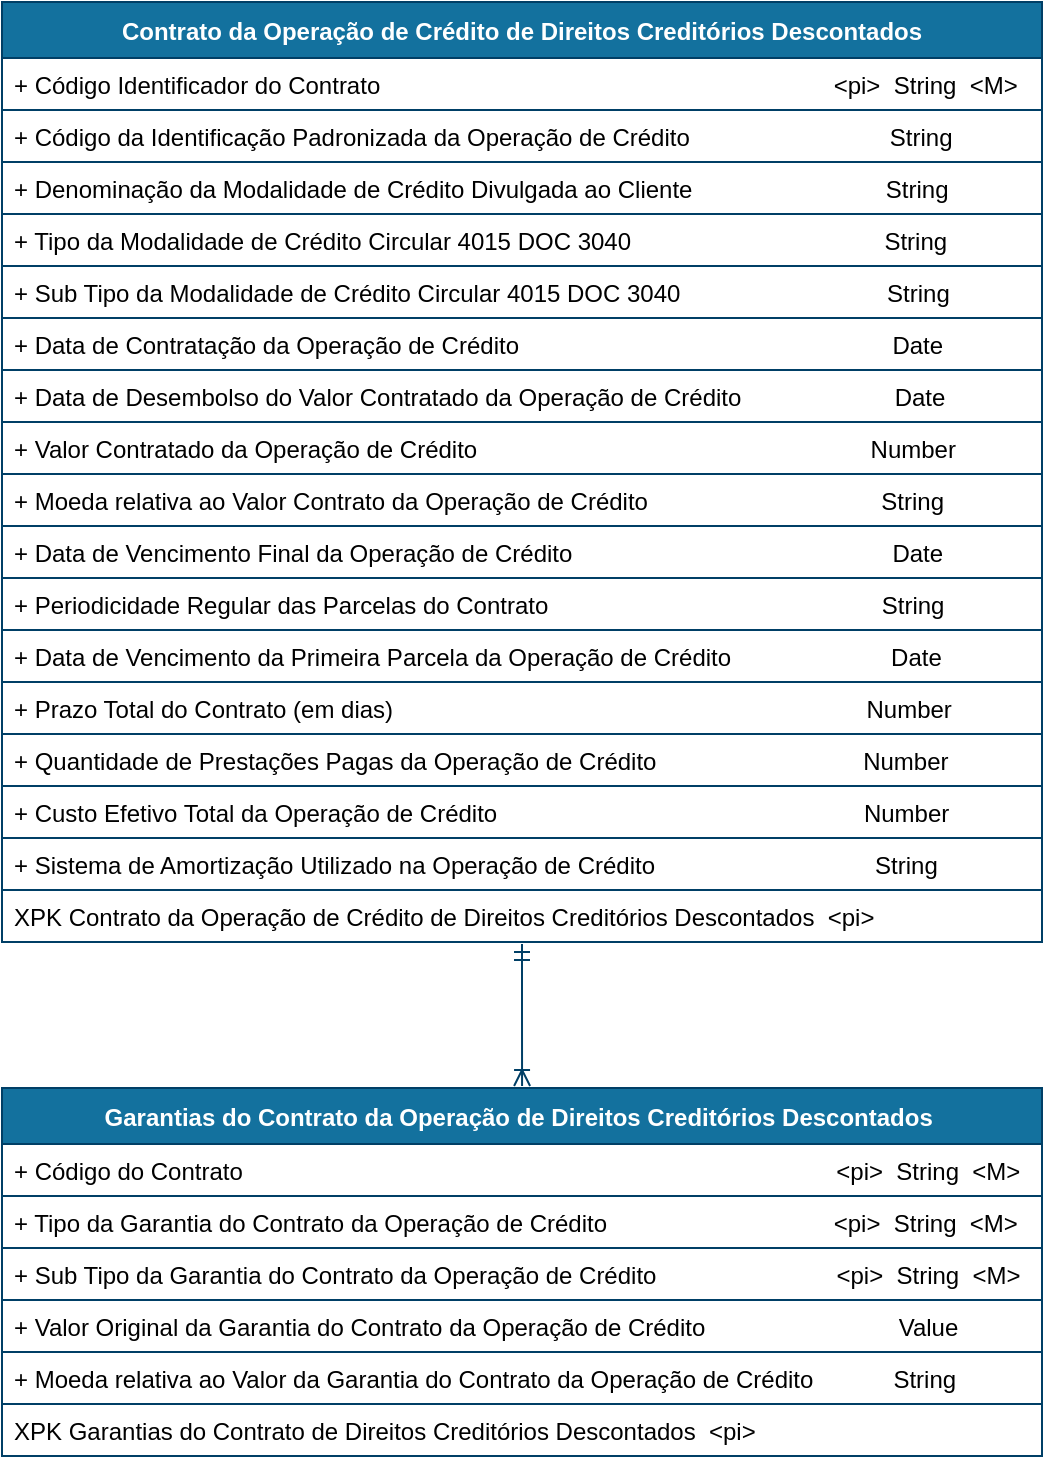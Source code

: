 <mxfile version="14.4.7" type="device"><diagram id="R2lEEEUBdFMjLlhIrx00" name="Warranties_InvoiceFinancings"><mxGraphModel dx="6849" dy="3831" grid="1" gridSize="10" guides="1" tooltips="1" connect="1" arrows="1" fold="1" page="1" pageScale="1" pageWidth="1169" pageHeight="827" math="0" shadow="0" extFonts="Permanent Marker^https://fonts.googleapis.com/css?family=Permanent+Marker"><root><mxCell id="0"/><mxCell id="1" parent="0"/><mxCell id="w2ZqvSfKimbtR9CCdFCP-21" value="Contrato da Operação de Crédito de Direitos Creditórios Descontados" style="swimlane;fontStyle=1;childLayout=stackLayout;horizontal=1;startSize=28;horizontalStack=0;resizeParent=1;resizeParentMax=0;resizeLast=0;collapsible=1;marginBottom=0;rounded=0;shadow=0;comic=0;sketch=0;align=center;html=0;autosize=1;fillColor=#13719E;strokeColor=#003F66;fontColor=#FFFFFF;" vertex="1" parent="1"><mxGeometry x="-5800" y="-3275" width="520" height="470" as="geometry"/></mxCell><mxCell id="w2ZqvSfKimbtR9CCdFCP-22" value="+ Código Identificador do Contrato                                                                    &lt;pi&gt;  String  &lt;M&gt;" style="text;fillColor=none;align=left;verticalAlign=top;spacingLeft=4;spacingRight=4;overflow=hidden;rotatable=0;points=[[0,0.5],[1,0.5]];portConstraint=eastwest;strokeColor=#003F66;" vertex="1" parent="w2ZqvSfKimbtR9CCdFCP-21"><mxGeometry y="28" width="520" height="26" as="geometry"/></mxCell><mxCell id="w2ZqvSfKimbtR9CCdFCP-23" value="+ Código da Identificação Padronizada da Operação de Crédito                              String      " style="text;fillColor=none;align=left;verticalAlign=top;spacingLeft=4;spacingRight=4;overflow=hidden;rotatable=0;points=[[0,0.5],[1,0.5]];portConstraint=eastwest;strokeColor=#003F66;" vertex="1" parent="w2ZqvSfKimbtR9CCdFCP-21"><mxGeometry y="54" width="520" height="26" as="geometry"/></mxCell><mxCell id="w2ZqvSfKimbtR9CCdFCP-24" value="+ Denominação da Modalidade de Crédito Divulgada ao Cliente                             String" style="text;fillColor=none;align=left;verticalAlign=top;spacingLeft=4;spacingRight=4;overflow=hidden;rotatable=0;points=[[0,0.5],[1,0.5]];portConstraint=eastwest;strokeColor=#003F66;" vertex="1" parent="w2ZqvSfKimbtR9CCdFCP-21"><mxGeometry y="80" width="520" height="26" as="geometry"/></mxCell><mxCell id="w2ZqvSfKimbtR9CCdFCP-25" value="+ Tipo da Modalidade de Crédito Circular 4015 DOC 3040                                      String" style="text;fillColor=none;align=left;verticalAlign=top;spacingLeft=4;spacingRight=4;overflow=hidden;rotatable=0;points=[[0,0.5],[1,0.5]];portConstraint=eastwest;strokeColor=#003F66;" vertex="1" parent="w2ZqvSfKimbtR9CCdFCP-21"><mxGeometry y="106" width="520" height="26" as="geometry"/></mxCell><mxCell id="w2ZqvSfKimbtR9CCdFCP-26" value="+ Sub Tipo da Modalidade de Crédito Circular 4015 DOC 3040                               String" style="text;fillColor=none;align=left;verticalAlign=top;spacingLeft=4;spacingRight=4;overflow=hidden;rotatable=0;points=[[0,0.5],[1,0.5]];portConstraint=eastwest;strokeColor=#003F66;" vertex="1" parent="w2ZqvSfKimbtR9CCdFCP-21"><mxGeometry y="132" width="520" height="26" as="geometry"/></mxCell><mxCell id="w2ZqvSfKimbtR9CCdFCP-27" value="+ Data de Contratação da Operação de Crédito                                                        Date" style="text;fillColor=none;align=left;verticalAlign=top;spacingLeft=4;spacingRight=4;overflow=hidden;rotatable=0;points=[[0,0.5],[1,0.5]];portConstraint=eastwest;strokeColor=#003F66;" vertex="1" parent="w2ZqvSfKimbtR9CCdFCP-21"><mxGeometry y="158" width="520" height="26" as="geometry"/></mxCell><mxCell id="w2ZqvSfKimbtR9CCdFCP-28" value="+ Data de Desembolso do Valor Contratado da Operação de Crédito                       Date" style="text;fillColor=none;align=left;verticalAlign=top;spacingLeft=4;spacingRight=4;overflow=hidden;rotatable=0;points=[[0,0.5],[1,0.5]];portConstraint=eastwest;strokeColor=#003F66;" vertex="1" parent="w2ZqvSfKimbtR9CCdFCP-21"><mxGeometry y="184" width="520" height="26" as="geometry"/></mxCell><mxCell id="w2ZqvSfKimbtR9CCdFCP-29" value="+ Valor Contratado da Operação de Crédito                                                           Number" style="text;fillColor=none;align=left;verticalAlign=top;spacingLeft=4;spacingRight=4;overflow=hidden;rotatable=0;points=[[0,0.5],[1,0.5]];portConstraint=eastwest;strokeColor=#003F66;" vertex="1" parent="w2ZqvSfKimbtR9CCdFCP-21"><mxGeometry y="210" width="520" height="26" as="geometry"/></mxCell><mxCell id="w2ZqvSfKimbtR9CCdFCP-30" value="+ Moeda relativa ao Valor Contrato da Operação de Crédito                                   String" style="text;fillColor=none;align=left;verticalAlign=top;spacingLeft=4;spacingRight=4;overflow=hidden;rotatable=0;points=[[0,0.5],[1,0.5]];portConstraint=eastwest;strokeColor=#003F66;" vertex="1" parent="w2ZqvSfKimbtR9CCdFCP-21"><mxGeometry y="236" width="520" height="26" as="geometry"/></mxCell><mxCell id="w2ZqvSfKimbtR9CCdFCP-31" value="+ Data de Vencimento Final da Operação de Crédito                                                Date" style="text;fillColor=none;align=left;verticalAlign=top;spacingLeft=4;spacingRight=4;overflow=hidden;rotatable=0;points=[[0,0.5],[1,0.5]];portConstraint=eastwest;strokeColor=#003F66;" vertex="1" parent="w2ZqvSfKimbtR9CCdFCP-21"><mxGeometry y="262" width="520" height="26" as="geometry"/></mxCell><mxCell id="w2ZqvSfKimbtR9CCdFCP-32" value="+ Periodicidade Regular das Parcelas do Contrato                                                  String" style="text;fillColor=none;align=left;verticalAlign=top;spacingLeft=4;spacingRight=4;overflow=hidden;rotatable=0;points=[[0,0.5],[1,0.5]];portConstraint=eastwest;strokeColor=#003F66;" vertex="1" parent="w2ZqvSfKimbtR9CCdFCP-21"><mxGeometry y="288" width="520" height="26" as="geometry"/></mxCell><mxCell id="w2ZqvSfKimbtR9CCdFCP-34" value="+ Data de Vencimento da Primeira Parcela da Operação de Crédito                        Date" style="text;fillColor=none;align=left;verticalAlign=top;spacingLeft=4;spacingRight=4;overflow=hidden;rotatable=0;points=[[0,0.5],[1,0.5]];portConstraint=eastwest;strokeColor=#003F66;" vertex="1" parent="w2ZqvSfKimbtR9CCdFCP-21"><mxGeometry y="314" width="520" height="26" as="geometry"/></mxCell><mxCell id="w2ZqvSfKimbtR9CCdFCP-35" value="+ Prazo Total do Contrato (em dias)                                                                       Number  " style="text;fillColor=none;align=left;verticalAlign=top;spacingLeft=4;spacingRight=4;overflow=hidden;rotatable=0;points=[[0,0.5],[1,0.5]];portConstraint=eastwest;strokeColor=#003F66;" vertex="1" parent="w2ZqvSfKimbtR9CCdFCP-21"><mxGeometry y="340" width="520" height="26" as="geometry"/></mxCell><mxCell id="w2ZqvSfKimbtR9CCdFCP-36" value="+ Quantidade de Prestações Pagas da Operação de Crédito                               Number  " style="text;fillColor=none;align=left;verticalAlign=top;spacingLeft=4;spacingRight=4;overflow=hidden;rotatable=0;points=[[0,0.5],[1,0.5]];portConstraint=eastwest;strokeColor=#003F66;" vertex="1" parent="w2ZqvSfKimbtR9CCdFCP-21"><mxGeometry y="366" width="520" height="26" as="geometry"/></mxCell><mxCell id="w2ZqvSfKimbtR9CCdFCP-37" value="+ Custo Efetivo Total da Operação de Crédito                                                       Number" style="text;fillColor=none;align=left;verticalAlign=top;spacingLeft=4;spacingRight=4;overflow=hidden;rotatable=0;points=[[0,0.5],[1,0.5]];portConstraint=eastwest;strokeColor=#003F66;" vertex="1" parent="w2ZqvSfKimbtR9CCdFCP-21"><mxGeometry y="392" width="520" height="26" as="geometry"/></mxCell><mxCell id="w2ZqvSfKimbtR9CCdFCP-38" value="+ Sistema de Amortização Utilizado na Operação de Crédito                                 String" style="text;fillColor=none;align=left;verticalAlign=top;spacingLeft=4;spacingRight=4;overflow=hidden;rotatable=0;points=[[0,0.5],[1,0.5]];portConstraint=eastwest;strokeColor=#003F66;" vertex="1" parent="w2ZqvSfKimbtR9CCdFCP-21"><mxGeometry y="418" width="520" height="26" as="geometry"/></mxCell><mxCell id="w2ZqvSfKimbtR9CCdFCP-40" value="XPK Contrato da Operação de Crédito de Direitos Creditórios Descontados  &lt;pi&gt;" style="text;fillColor=none;align=left;verticalAlign=top;spacingLeft=4;spacingRight=4;overflow=hidden;rotatable=0;points=[[0,0.5],[1,0.5]];portConstraint=eastwest;strokeColor=#003F66;" vertex="1" parent="w2ZqvSfKimbtR9CCdFCP-21"><mxGeometry y="444" width="520" height="26" as="geometry"/></mxCell><mxCell id="p0ptRsjB7zbW4Zr5xb5n-2" value="Garantias do Contrato da Operação de Direitos Creditórios Descontados " style="swimlane;fontStyle=1;childLayout=stackLayout;horizontal=1;startSize=28;horizontalStack=0;resizeParent=1;resizeParentMax=0;resizeLast=0;collapsible=1;marginBottom=0;rounded=0;shadow=0;comic=0;sketch=0;align=center;html=0;autosize=1;fillColor=#13719E;strokeColor=#003F66;fontColor=#FFFFFF;" parent="1" vertex="1"><mxGeometry x="-5800" y="-2732" width="520" height="184" as="geometry"/></mxCell><mxCell id="60lF1ffTMrgxbmRKW-hQ-40" value="+ Código do Contrato                                                                                         &lt;pi&gt;  String  &lt;M&gt;" style="text;fillColor=none;align=left;verticalAlign=top;spacingLeft=4;spacingRight=4;overflow=hidden;rotatable=0;points=[[0,0.5],[1,0.5]];portConstraint=eastwest;strokeColor=#003F66;" parent="p0ptRsjB7zbW4Zr5xb5n-2" vertex="1"><mxGeometry y="28" width="520" height="26" as="geometry"/></mxCell><mxCell id="p0ptRsjB7zbW4Zr5xb5n-7" value="+ Tipo da Garantia do Contrato da Operação de Crédito                                  &lt;pi&gt;  String  &lt;M&gt;" style="text;fillColor=none;align=left;verticalAlign=top;spacingLeft=4;spacingRight=4;overflow=hidden;rotatable=0;points=[[0,0.5],[1,0.5]];portConstraint=eastwest;strokeColor=#003F66;" parent="p0ptRsjB7zbW4Zr5xb5n-2" vertex="1"><mxGeometry y="54" width="520" height="26" as="geometry"/></mxCell><mxCell id="p0ptRsjB7zbW4Zr5xb5n-21" value="+ Sub Tipo da Garantia do Contrato da Operação de Crédito                           &lt;pi&gt;  String  &lt;M&gt;" style="text;fillColor=none;align=left;verticalAlign=top;spacingLeft=4;spacingRight=4;overflow=hidden;rotatable=0;points=[[0,0.5],[1,0.5]];portConstraint=eastwest;strokeColor=#003F66;" parent="p0ptRsjB7zbW4Zr5xb5n-2" vertex="1"><mxGeometry y="80" width="520" height="26" as="geometry"/></mxCell><mxCell id="AKTEsfnDCdTXs4y5ryZj-2" value="+ Valor Original da Garantia do Contrato da Operação de Crédito                             Value" style="text;fillColor=none;align=left;verticalAlign=top;spacingLeft=4;spacingRight=4;overflow=hidden;rotatable=0;points=[[0,0.5],[1,0.5]];portConstraint=eastwest;strokeColor=#003F66;" parent="p0ptRsjB7zbW4Zr5xb5n-2" vertex="1"><mxGeometry y="106" width="520" height="26" as="geometry"/></mxCell><mxCell id="p0ptRsjB7zbW4Zr5xb5n-13" value="+ Moeda relativa ao Valor da Garantia do Contrato da Operação de Crédito            String" style="text;fillColor=none;align=left;verticalAlign=top;spacingLeft=4;spacingRight=4;overflow=hidden;rotatable=0;points=[[0,0.5],[1,0.5]];portConstraint=eastwest;strokeColor=#003F66;" parent="p0ptRsjB7zbW4Zr5xb5n-2" vertex="1"><mxGeometry y="132" width="520" height="26" as="geometry"/></mxCell><mxCell id="p0ptRsjB7zbW4Zr5xb5n-10" value="XPK Garantias do Contrato de Direitos Creditórios Descontados  &lt;pi&gt;" style="text;fillColor=none;align=left;verticalAlign=top;spacingLeft=4;spacingRight=4;overflow=hidden;rotatable=0;points=[[0,0.5],[1,0.5]];portConstraint=eastwest;strokeColor=#003F66;" parent="p0ptRsjB7zbW4Zr5xb5n-2" vertex="1"><mxGeometry y="158" width="520" height="26" as="geometry"/></mxCell><mxCell id="w2ZqvSfKimbtR9CCdFCP-41" value="" style="edgeStyle=orthogonalEdgeStyle;rounded=0;orthogonalLoop=1;jettySize=auto;html=1;startArrow=ERmandOne;startFill=0;endArrow=ERoneToMany;endFill=0;strokeColor=#003F66;" edge="1" parent="1"><mxGeometry relative="1" as="geometry"><Array as="points"><mxPoint x="-5540" y="-2771"/><mxPoint x="-5540" y="-2771"/></Array><mxPoint x="-5540" y="-2804" as="sourcePoint"/><mxPoint x="-5539.96" y="-2733" as="targetPoint"/></mxGeometry></mxCell></root></mxGraphModel></diagram></mxfile>
